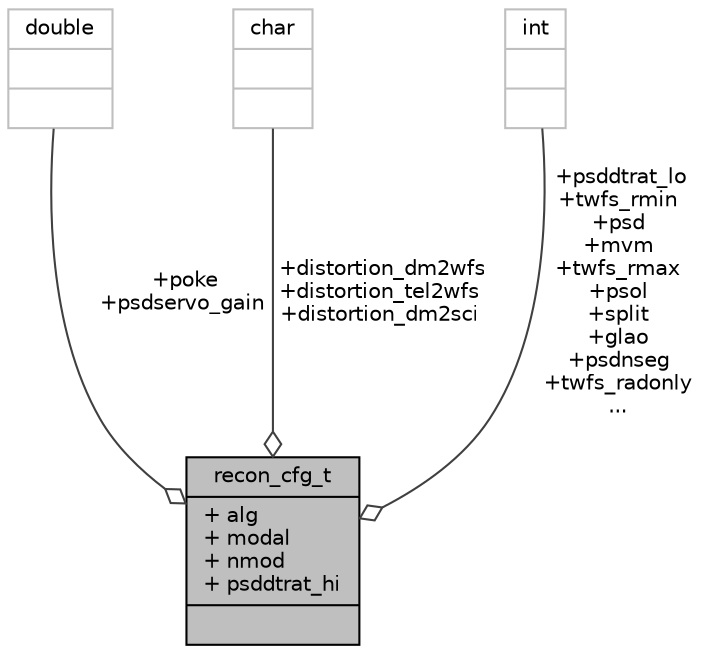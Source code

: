 digraph "recon_cfg_t"
{
 // INTERACTIVE_SVG=YES
  bgcolor="transparent";
  edge [fontname="Helvetica",fontsize="10",labelfontname="Helvetica",labelfontsize="10"];
  node [fontname="Helvetica",fontsize="10",shape=record];
  Node91 [label="{recon_cfg_t\n|+ alg\l+ modal\l+ nmod\l+ psddtrat_hi\l|}",height=0.2,width=0.4,color="black", fillcolor="grey75", style="filled", fontcolor="black"];
  Node92 -> Node91 [color="grey25",fontsize="10",style="solid",label=" +poke\n+psdservo_gain" ,arrowhead="odiamond",fontname="Helvetica"];
  Node92 [label="{double\n||}",height=0.2,width=0.4,color="grey75"];
  Node93 -> Node91 [color="grey25",fontsize="10",style="solid",label=" +distortion_dm2wfs\n+distortion_tel2wfs\n+distortion_dm2sci" ,arrowhead="odiamond",fontname="Helvetica"];
  Node93 [label="{char\n||}",height=0.2,width=0.4,color="grey75"];
  Node94 -> Node91 [color="grey25",fontsize="10",style="solid",label=" +psddtrat_lo\n+twfs_rmin\n+psd\n+mvm\n+twfs_rmax\n+psol\n+split\n+glao\n+psdnseg\n+twfs_radonly\n..." ,arrowhead="odiamond",fontname="Helvetica"];
  Node94 [label="{int\n||}",height=0.2,width=0.4,color="grey75"];
}
